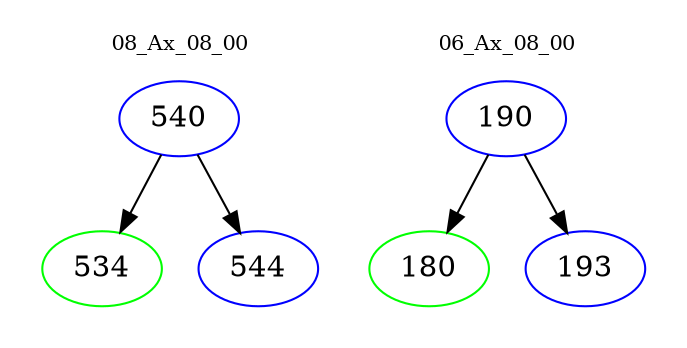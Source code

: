digraph{
subgraph cluster_0 {
color = white
label = "08_Ax_08_00";
fontsize=10;
T0_540 [label="540", color="blue"]
T0_540 -> T0_534 [color="black"]
T0_534 [label="534", color="green"]
T0_540 -> T0_544 [color="black"]
T0_544 [label="544", color="blue"]
}
subgraph cluster_1 {
color = white
label = "06_Ax_08_00";
fontsize=10;
T1_190 [label="190", color="blue"]
T1_190 -> T1_180 [color="black"]
T1_180 [label="180", color="green"]
T1_190 -> T1_193 [color="black"]
T1_193 [label="193", color="blue"]
}
}
